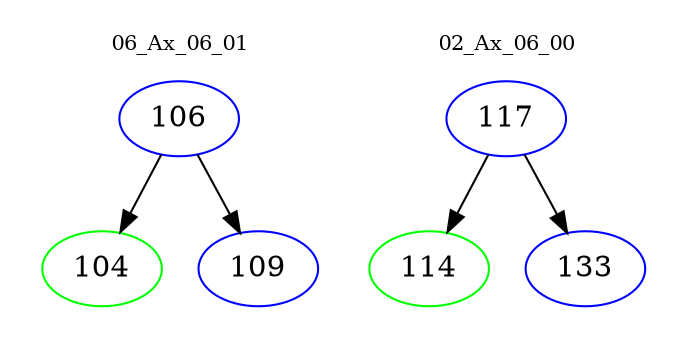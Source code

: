 digraph{
subgraph cluster_0 {
color = white
label = "06_Ax_06_01";
fontsize=10;
T0_106 [label="106", color="blue"]
T0_106 -> T0_104 [color="black"]
T0_104 [label="104", color="green"]
T0_106 -> T0_109 [color="black"]
T0_109 [label="109", color="blue"]
}
subgraph cluster_1 {
color = white
label = "02_Ax_06_00";
fontsize=10;
T1_117 [label="117", color="blue"]
T1_117 -> T1_114 [color="black"]
T1_114 [label="114", color="green"]
T1_117 -> T1_133 [color="black"]
T1_133 [label="133", color="blue"]
}
}
